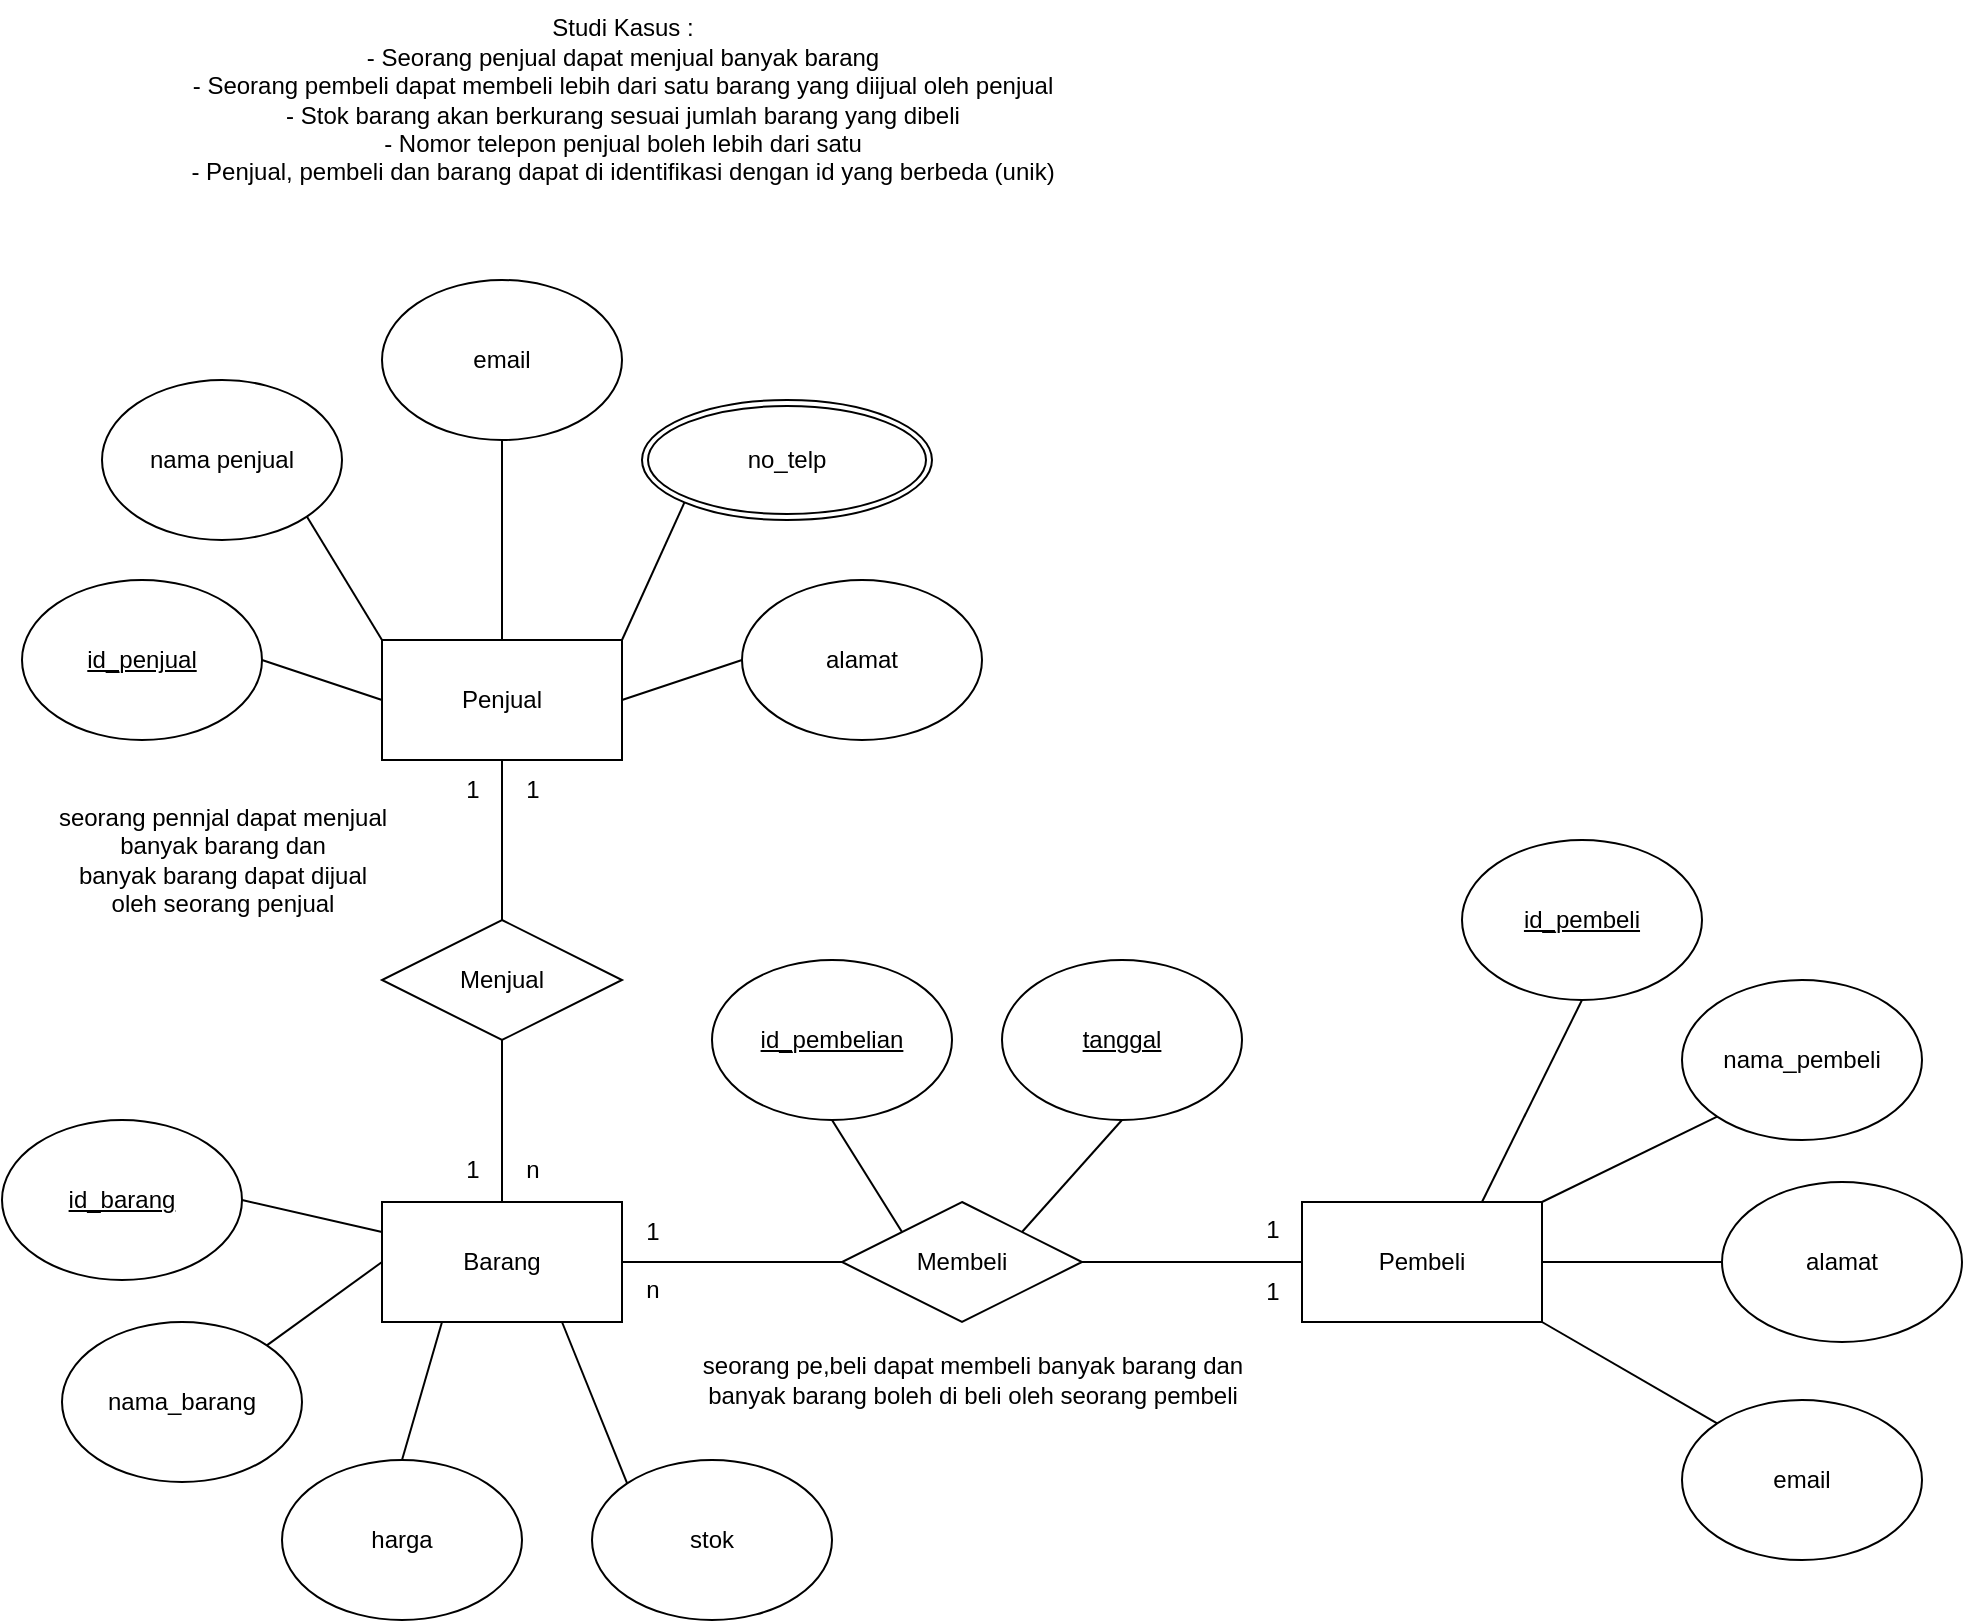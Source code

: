 <mxfile version="20.8.22" type="device" pages="2"><diagram name="Page-1" id="U10YbPxml8ezin8UYx86"><mxGraphModel dx="605" dy="491" grid="1" gridSize="10" guides="1" tooltips="1" connect="1" arrows="1" fold="1" page="1" pageScale="1" pageWidth="850" pageHeight="1100" background="none" math="0" shadow="0"><root><mxCell id="0"/><mxCell id="1" parent="0"/><mxCell id="eAsaqnQJGAPKORt8b36Z-20" style="edgeStyle=none;rounded=0;orthogonalLoop=1;jettySize=auto;html=1;exitX=0.5;exitY=1;exitDx=0;exitDy=0;entryX=0.5;entryY=0;entryDx=0;entryDy=0;endArrow=none;endFill=0;" parent="1" source="eAsaqnQJGAPKORt8b36Z-3" target="eAsaqnQJGAPKORt8b36Z-19" edge="1"><mxGeometry relative="1" as="geometry"/></mxCell><mxCell id="eAsaqnQJGAPKORt8b36Z-3" value="Penjual" style="rounded=0;whiteSpace=wrap;html=1;" parent="1" vertex="1"><mxGeometry x="200" y="340" width="120" height="60" as="geometry"/></mxCell><mxCell id="eAsaqnQJGAPKORt8b36Z-42" style="edgeStyle=none;rounded=0;orthogonalLoop=1;jettySize=auto;html=1;exitX=0.75;exitY=0;exitDx=0;exitDy=0;entryX=0.5;entryY=1;entryDx=0;entryDy=0;endArrow=none;endFill=0;" parent="1" source="eAsaqnQJGAPKORt8b36Z-4" target="eAsaqnQJGAPKORt8b36Z-38" edge="1"><mxGeometry relative="1" as="geometry"/></mxCell><mxCell id="eAsaqnQJGAPKORt8b36Z-43" style="edgeStyle=none;rounded=0;orthogonalLoop=1;jettySize=auto;html=1;exitX=1;exitY=0;exitDx=0;exitDy=0;entryX=0;entryY=1;entryDx=0;entryDy=0;endArrow=none;endFill=0;" parent="1" source="eAsaqnQJGAPKORt8b36Z-4" target="eAsaqnQJGAPKORt8b36Z-39" edge="1"><mxGeometry relative="1" as="geometry"/></mxCell><mxCell id="eAsaqnQJGAPKORt8b36Z-44" style="edgeStyle=none;rounded=0;orthogonalLoop=1;jettySize=auto;html=1;exitX=1;exitY=0.5;exitDx=0;exitDy=0;entryX=0;entryY=0.5;entryDx=0;entryDy=0;endArrow=none;endFill=0;" parent="1" source="eAsaqnQJGAPKORt8b36Z-4" target="eAsaqnQJGAPKORt8b36Z-40" edge="1"><mxGeometry relative="1" as="geometry"/></mxCell><mxCell id="eAsaqnQJGAPKORt8b36Z-45" style="edgeStyle=none;rounded=0;orthogonalLoop=1;jettySize=auto;html=1;exitX=1;exitY=1;exitDx=0;exitDy=0;entryX=0;entryY=0;entryDx=0;entryDy=0;endArrow=none;endFill=0;" parent="1" source="eAsaqnQJGAPKORt8b36Z-4" target="eAsaqnQJGAPKORt8b36Z-41" edge="1"><mxGeometry relative="1" as="geometry"/></mxCell><mxCell id="eAsaqnQJGAPKORt8b36Z-4" value="Pembeli" style="rounded=0;whiteSpace=wrap;html=1;" parent="1" vertex="1"><mxGeometry x="660" y="621" width="120" height="60" as="geometry"/></mxCell><mxCell id="eAsaqnQJGAPKORt8b36Z-32" style="edgeStyle=none;rounded=0;orthogonalLoop=1;jettySize=auto;html=1;exitX=1;exitY=0.5;exitDx=0;exitDy=0;entryX=0;entryY=0.5;entryDx=0;entryDy=0;endArrow=none;endFill=0;" parent="1" source="eAsaqnQJGAPKORt8b36Z-5" target="eAsaqnQJGAPKORt8b36Z-31" edge="1"><mxGeometry relative="1" as="geometry"/></mxCell><mxCell id="eAsaqnQJGAPKORt8b36Z-5" value="Barang" style="rounded=0;whiteSpace=wrap;html=1;" parent="1" vertex="1"><mxGeometry x="200" y="621" width="120" height="60" as="geometry"/></mxCell><mxCell id="eAsaqnQJGAPKORt8b36Z-14" style="rounded=0;orthogonalLoop=1;jettySize=auto;html=1;exitX=1;exitY=0.5;exitDx=0;exitDy=0;entryX=0;entryY=0.5;entryDx=0;entryDy=0;endArrow=none;endFill=0;" parent="1" source="eAsaqnQJGAPKORt8b36Z-6" target="eAsaqnQJGAPKORt8b36Z-3" edge="1"><mxGeometry relative="1" as="geometry"/></mxCell><mxCell id="eAsaqnQJGAPKORt8b36Z-6" value="&lt;u&gt;id_penjual&lt;/u&gt;" style="ellipse;whiteSpace=wrap;html=1;" parent="1" vertex="1"><mxGeometry x="20" y="310" width="120" height="80" as="geometry"/></mxCell><mxCell id="eAsaqnQJGAPKORt8b36Z-15" style="rounded=0;orthogonalLoop=1;jettySize=auto;html=1;exitX=1;exitY=1;exitDx=0;exitDy=0;entryX=0;entryY=0;entryDx=0;entryDy=0;endArrow=none;endFill=0;" parent="1" source="eAsaqnQJGAPKORt8b36Z-10" target="eAsaqnQJGAPKORt8b36Z-3" edge="1"><mxGeometry relative="1" as="geometry"/></mxCell><mxCell id="eAsaqnQJGAPKORt8b36Z-10" value="nama penjual" style="ellipse;whiteSpace=wrap;html=1;" parent="1" vertex="1"><mxGeometry x="60" y="210" width="120" height="80" as="geometry"/></mxCell><mxCell id="eAsaqnQJGAPKORt8b36Z-16" style="rounded=0;orthogonalLoop=1;jettySize=auto;html=1;exitX=0.5;exitY=1;exitDx=0;exitDy=0;entryX=0.5;entryY=0;entryDx=0;entryDy=0;endArrow=none;endFill=0;" parent="1" source="eAsaqnQJGAPKORt8b36Z-11" target="eAsaqnQJGAPKORt8b36Z-3" edge="1"><mxGeometry relative="1" as="geometry"/></mxCell><mxCell id="eAsaqnQJGAPKORt8b36Z-11" value="email" style="ellipse;whiteSpace=wrap;html=1;" parent="1" vertex="1"><mxGeometry x="200" y="160" width="120" height="80" as="geometry"/></mxCell><mxCell id="eAsaqnQJGAPKORt8b36Z-17" style="rounded=0;orthogonalLoop=1;jettySize=auto;html=1;exitX=0;exitY=1;exitDx=0;exitDy=0;entryX=1;entryY=0;entryDx=0;entryDy=0;endArrow=none;endFill=0;" parent="1" source="wDDuxx8ebcc-KLYvGojs-2" target="eAsaqnQJGAPKORt8b36Z-3" edge="1"><mxGeometry relative="1" as="geometry"><mxPoint x="357.574" y="278.284" as="sourcePoint"/></mxGeometry></mxCell><mxCell id="eAsaqnQJGAPKORt8b36Z-18" style="rounded=0;orthogonalLoop=1;jettySize=auto;html=1;exitX=0;exitY=0.5;exitDx=0;exitDy=0;entryX=1;entryY=0.5;entryDx=0;entryDy=0;endArrow=none;endFill=0;" parent="1" source="eAsaqnQJGAPKORt8b36Z-13" target="eAsaqnQJGAPKORt8b36Z-3" edge="1"><mxGeometry relative="1" as="geometry"/></mxCell><mxCell id="eAsaqnQJGAPKORt8b36Z-13" value="alamat" style="ellipse;whiteSpace=wrap;html=1;" parent="1" vertex="1"><mxGeometry x="380" y="310" width="120" height="80" as="geometry"/></mxCell><mxCell id="eAsaqnQJGAPKORt8b36Z-21" style="edgeStyle=none;rounded=0;orthogonalLoop=1;jettySize=auto;html=1;exitX=0.5;exitY=1;exitDx=0;exitDy=0;entryX=0.5;entryY=0;entryDx=0;entryDy=0;endArrow=none;endFill=0;" parent="1" source="eAsaqnQJGAPKORt8b36Z-19" target="eAsaqnQJGAPKORt8b36Z-5" edge="1"><mxGeometry relative="1" as="geometry"/></mxCell><mxCell id="eAsaqnQJGAPKORt8b36Z-19" value="Menjual" style="shape=rhombus;perimeter=rhombusPerimeter;whiteSpace=wrap;html=1;align=center;" parent="1" vertex="1"><mxGeometry x="200" y="480" width="120" height="60" as="geometry"/></mxCell><mxCell id="eAsaqnQJGAPKORt8b36Z-27" style="edgeStyle=none;rounded=0;orthogonalLoop=1;jettySize=auto;html=1;exitX=1;exitY=0.5;exitDx=0;exitDy=0;entryX=0;entryY=0.25;entryDx=0;entryDy=0;endArrow=none;endFill=0;" parent="1" source="eAsaqnQJGAPKORt8b36Z-22" target="eAsaqnQJGAPKORt8b36Z-5" edge="1"><mxGeometry relative="1" as="geometry"/></mxCell><mxCell id="eAsaqnQJGAPKORt8b36Z-22" value="&lt;u&gt;id_barang&lt;/u&gt;" style="ellipse;whiteSpace=wrap;html=1;" parent="1" vertex="1"><mxGeometry x="10" y="580" width="120" height="80" as="geometry"/></mxCell><mxCell id="eAsaqnQJGAPKORt8b36Z-28" style="edgeStyle=none;rounded=0;orthogonalLoop=1;jettySize=auto;html=1;exitX=1;exitY=0;exitDx=0;exitDy=0;entryX=0;entryY=0.5;entryDx=0;entryDy=0;endArrow=none;endFill=0;" parent="1" source="eAsaqnQJGAPKORt8b36Z-23" target="eAsaqnQJGAPKORt8b36Z-5" edge="1"><mxGeometry relative="1" as="geometry"/></mxCell><mxCell id="eAsaqnQJGAPKORt8b36Z-23" value="nama_barang" style="ellipse;whiteSpace=wrap;html=1;" parent="1" vertex="1"><mxGeometry x="40" y="681" width="120" height="80" as="geometry"/></mxCell><mxCell id="eAsaqnQJGAPKORt8b36Z-29" style="edgeStyle=none;rounded=0;orthogonalLoop=1;jettySize=auto;html=1;exitX=0.5;exitY=0;exitDx=0;exitDy=0;entryX=0.25;entryY=1;entryDx=0;entryDy=0;endArrow=none;endFill=0;" parent="1" source="eAsaqnQJGAPKORt8b36Z-25" target="eAsaqnQJGAPKORt8b36Z-5" edge="1"><mxGeometry relative="1" as="geometry"/></mxCell><mxCell id="eAsaqnQJGAPKORt8b36Z-25" value="harga" style="ellipse;whiteSpace=wrap;html=1;" parent="1" vertex="1"><mxGeometry x="150" y="750" width="120" height="80" as="geometry"/></mxCell><mxCell id="eAsaqnQJGAPKORt8b36Z-30" style="edgeStyle=none;rounded=0;orthogonalLoop=1;jettySize=auto;html=1;exitX=0;exitY=0;exitDx=0;exitDy=0;entryX=0.75;entryY=1;entryDx=0;entryDy=0;endArrow=none;endFill=0;" parent="1" source="eAsaqnQJGAPKORt8b36Z-26" target="eAsaqnQJGAPKORt8b36Z-5" edge="1"><mxGeometry relative="1" as="geometry"/></mxCell><mxCell id="eAsaqnQJGAPKORt8b36Z-26" value="stok" style="ellipse;whiteSpace=wrap;html=1;" parent="1" vertex="1"><mxGeometry x="305" y="750" width="120" height="80" as="geometry"/></mxCell><mxCell id="eAsaqnQJGAPKORt8b36Z-33" style="edgeStyle=none;rounded=0;orthogonalLoop=1;jettySize=auto;html=1;exitX=1;exitY=0.5;exitDx=0;exitDy=0;entryX=0;entryY=0.5;entryDx=0;entryDy=0;endArrow=none;endFill=0;" parent="1" source="eAsaqnQJGAPKORt8b36Z-31" target="eAsaqnQJGAPKORt8b36Z-4" edge="1"><mxGeometry relative="1" as="geometry"/></mxCell><mxCell id="eAsaqnQJGAPKORt8b36Z-36" style="edgeStyle=none;rounded=0;orthogonalLoop=1;jettySize=auto;html=1;exitX=0;exitY=0;exitDx=0;exitDy=0;entryX=0.5;entryY=1;entryDx=0;entryDy=0;endArrow=none;endFill=0;" parent="1" source="eAsaqnQJGAPKORt8b36Z-31" target="eAsaqnQJGAPKORt8b36Z-34" edge="1"><mxGeometry relative="1" as="geometry"/></mxCell><mxCell id="eAsaqnQJGAPKORt8b36Z-37" style="edgeStyle=none;rounded=0;orthogonalLoop=1;jettySize=auto;html=1;exitX=1;exitY=0;exitDx=0;exitDy=0;entryX=0.5;entryY=1;entryDx=0;entryDy=0;endArrow=none;endFill=0;" parent="1" source="eAsaqnQJGAPKORt8b36Z-31" target="eAsaqnQJGAPKORt8b36Z-35" edge="1"><mxGeometry relative="1" as="geometry"/></mxCell><mxCell id="eAsaqnQJGAPKORt8b36Z-31" value="Membeli" style="shape=rhombus;perimeter=rhombusPerimeter;whiteSpace=wrap;html=1;align=center;" parent="1" vertex="1"><mxGeometry x="430" y="621" width="120" height="60" as="geometry"/></mxCell><mxCell id="eAsaqnQJGAPKORt8b36Z-34" value="&lt;u&gt;id_pembelian&lt;/u&gt;" style="ellipse;whiteSpace=wrap;html=1;" parent="1" vertex="1"><mxGeometry x="365" y="500" width="120" height="80" as="geometry"/></mxCell><mxCell id="eAsaqnQJGAPKORt8b36Z-35" value="&lt;u&gt;tanggal&lt;/u&gt;" style="ellipse;whiteSpace=wrap;html=1;" parent="1" vertex="1"><mxGeometry x="510" y="500" width="120" height="80" as="geometry"/></mxCell><mxCell id="eAsaqnQJGAPKORt8b36Z-38" value="&lt;u&gt;id_pembeli&lt;/u&gt;" style="ellipse;whiteSpace=wrap;html=1;" parent="1" vertex="1"><mxGeometry x="740" y="440" width="120" height="80" as="geometry"/></mxCell><mxCell id="eAsaqnQJGAPKORt8b36Z-39" value="nama_pembeli" style="ellipse;whiteSpace=wrap;html=1;" parent="1" vertex="1"><mxGeometry x="850" y="510" width="120" height="80" as="geometry"/></mxCell><mxCell id="eAsaqnQJGAPKORt8b36Z-40" value="alamat" style="ellipse;whiteSpace=wrap;html=1;" parent="1" vertex="1"><mxGeometry x="870" y="611" width="120" height="80" as="geometry"/></mxCell><mxCell id="eAsaqnQJGAPKORt8b36Z-41" value="email" style="ellipse;whiteSpace=wrap;html=1;" parent="1" vertex="1"><mxGeometry x="850" y="720" width="120" height="80" as="geometry"/></mxCell><mxCell id="eAsaqnQJGAPKORt8b36Z-47" value="Studi Kasus :&lt;br&gt;- Seorang penjual dapat menjual banyak barang&lt;br&gt;- Seorang pembeli dapat membeli lebih dari satu barang yang diijual oleh penjual&lt;br&gt;- Stok barang akan berkurang sesuai jumlah barang yang dibeli&lt;br&gt;- Nomor telepon penjual boleh lebih dari satu&lt;br&gt;- Penjual, pembeli dan barang dapat di identifikasi dengan id yang berbeda (unik)" style="text;html=1;align=center;verticalAlign=middle;resizable=0;points=[];autosize=1;strokeColor=none;fillColor=none;" parent="1" vertex="1"><mxGeometry x="90" y="20" width="460" height="100" as="geometry"/></mxCell><mxCell id="wDDuxx8ebcc-KLYvGojs-2" value="no_telp" style="ellipse;shape=doubleEllipse;margin=3;whiteSpace=wrap;html=1;align=center;" parent="1" vertex="1"><mxGeometry x="330" y="220" width="145" height="60" as="geometry"/></mxCell><mxCell id="wDDuxx8ebcc-KLYvGojs-3" value="1" style="text;html=1;align=center;verticalAlign=middle;resizable=0;points=[];autosize=1;strokeColor=none;fillColor=none;" parent="1" vertex="1"><mxGeometry x="260" y="400" width="30" height="30" as="geometry"/></mxCell><mxCell id="wDDuxx8ebcc-KLYvGojs-4" value="n" style="text;html=1;align=center;verticalAlign=middle;resizable=0;points=[];autosize=1;strokeColor=none;fillColor=none;" parent="1" vertex="1"><mxGeometry x="260" y="590" width="30" height="30" as="geometry"/></mxCell><mxCell id="wDDuxx8ebcc-KLYvGojs-5" value="n" style="text;html=1;align=center;verticalAlign=middle;resizable=0;points=[];autosize=1;strokeColor=none;fillColor=none;" parent="1" vertex="1"><mxGeometry x="320" y="650" width="30" height="30" as="geometry"/></mxCell><mxCell id="wDDuxx8ebcc-KLYvGojs-6" value="1" style="text;html=1;align=center;verticalAlign=middle;resizable=0;points=[];autosize=1;strokeColor=none;fillColor=none;" parent="1" vertex="1"><mxGeometry x="630" y="651" width="30" height="30" as="geometry"/></mxCell><mxCell id="wDDuxx8ebcc-KLYvGojs-7" value="1" style="text;html=1;align=center;verticalAlign=middle;resizable=0;points=[];autosize=1;strokeColor=none;fillColor=none;" parent="1" vertex="1"><mxGeometry x="320" y="621" width="30" height="30" as="geometry"/></mxCell><mxCell id="wDDuxx8ebcc-KLYvGojs-8" value="1" style="text;html=1;align=center;verticalAlign=middle;resizable=0;points=[];autosize=1;strokeColor=none;fillColor=none;" parent="1" vertex="1"><mxGeometry x="630" y="620" width="30" height="30" as="geometry"/></mxCell><mxCell id="wDDuxx8ebcc-KLYvGojs-9" value="1" style="text;html=1;align=center;verticalAlign=middle;resizable=0;points=[];autosize=1;strokeColor=none;fillColor=none;" parent="1" vertex="1"><mxGeometry x="230" y="590" width="30" height="30" as="geometry"/></mxCell><mxCell id="wDDuxx8ebcc-KLYvGojs-10" value="1" style="text;html=1;align=center;verticalAlign=middle;resizable=0;points=[];autosize=1;strokeColor=none;fillColor=none;" parent="1" vertex="1"><mxGeometry x="230" y="400" width="30" height="30" as="geometry"/></mxCell><mxCell id="wDDuxx8ebcc-KLYvGojs-11" value="seorang pennjal dapat menjual &lt;br&gt;banyak barang dan &lt;br&gt;banyak barang dapat dijual &lt;br&gt;oleh seorang penjual" style="text;html=1;align=center;verticalAlign=middle;resizable=0;points=[];autosize=1;strokeColor=none;fillColor=none;" parent="1" vertex="1"><mxGeometry x="25" y="415" width="190" height="70" as="geometry"/></mxCell><mxCell id="wDDuxx8ebcc-KLYvGojs-13" value="seorang pe,beli dapat membeli banyak barang dan &lt;br&gt;banyak barang boleh di beli oleh seorang pembeli" style="text;html=1;align=center;verticalAlign=middle;resizable=0;points=[];autosize=1;strokeColor=none;fillColor=none;" parent="1" vertex="1"><mxGeometry x="350" y="690" width="290" height="40" as="geometry"/></mxCell></root></mxGraphModel></diagram><diagram id="M6najh_kZmUgQNTbB8Yn" name="Page-2"><mxGraphModel dx="605" dy="491" grid="1" gridSize="10" guides="1" tooltips="1" connect="1" arrows="1" fold="1" page="1" pageScale="1" pageWidth="850" pageHeight="1100" math="0" shadow="0"><root><mxCell id="0"/><mxCell id="1" parent="0"/></root></mxGraphModel></diagram></mxfile>